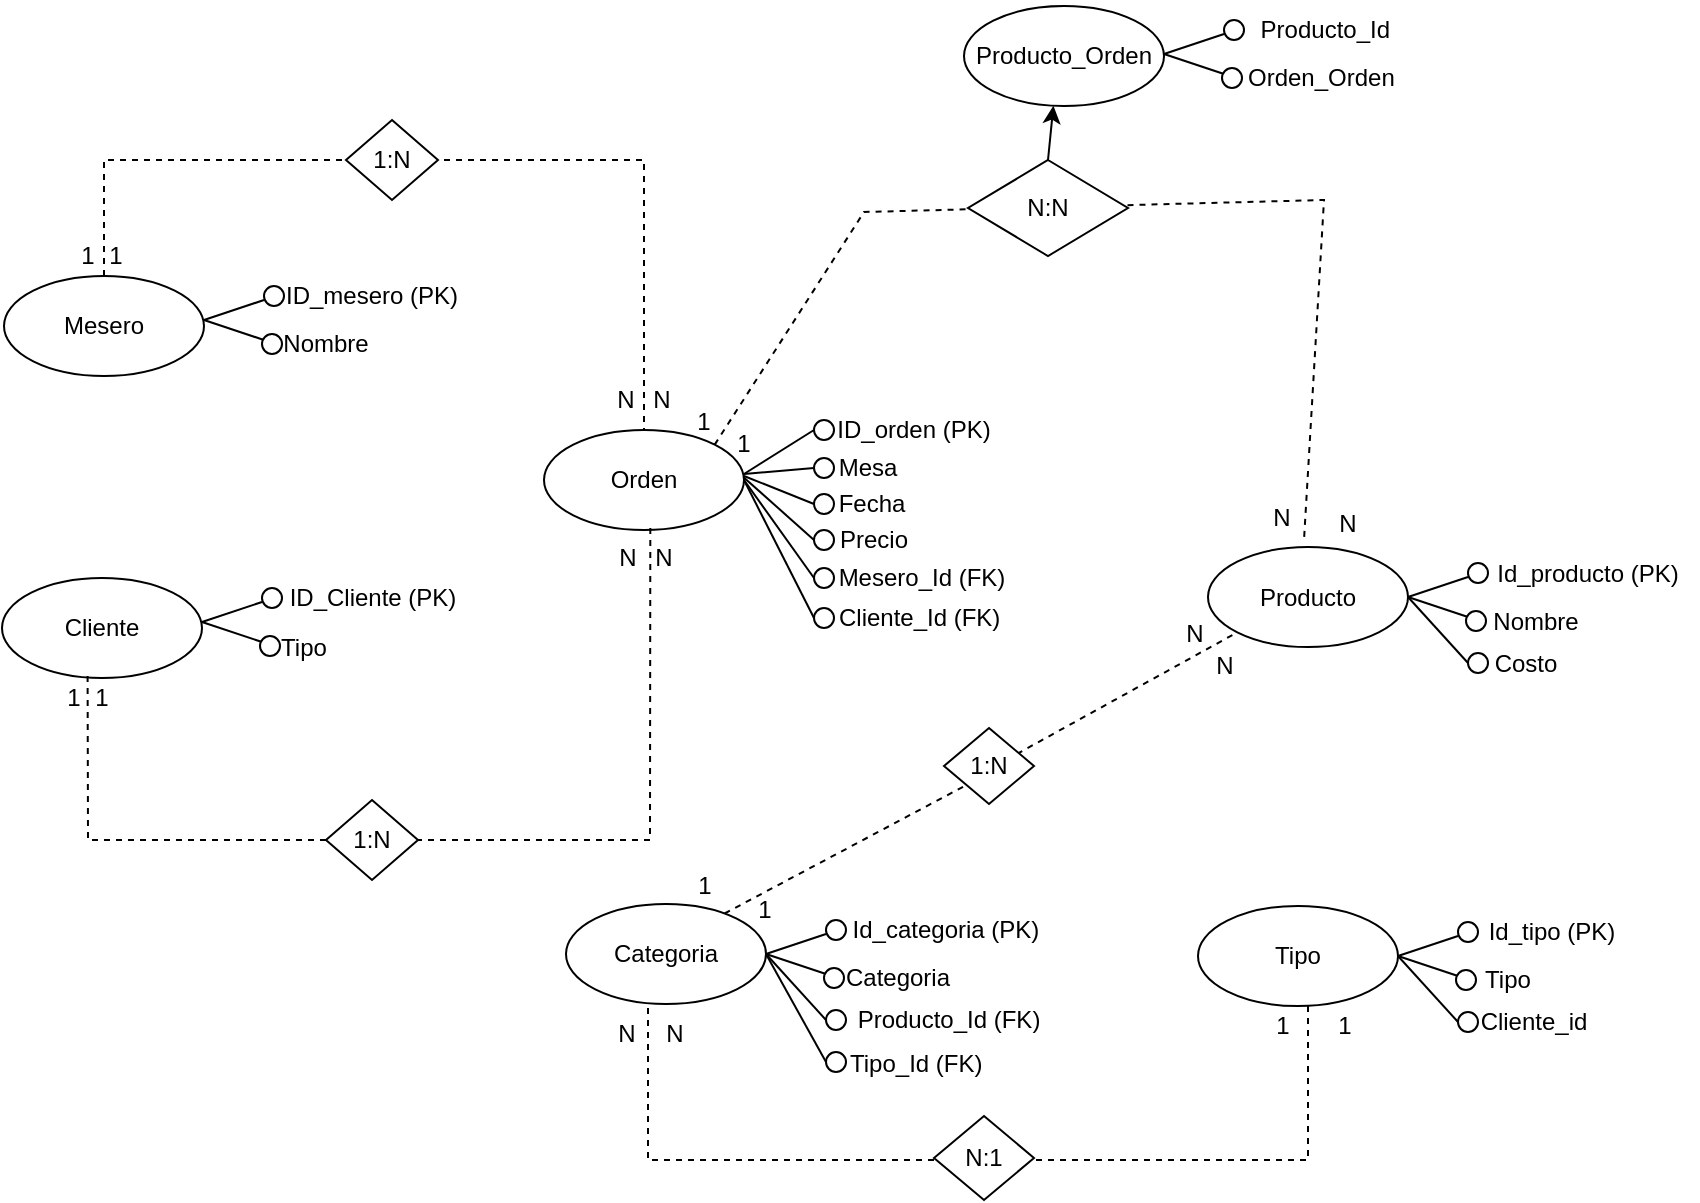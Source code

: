 <mxfile version="24.7.7">
  <diagram name="Página-1" id="jNqHkClSoo1xhbkuwsh4">
    <mxGraphModel dx="1541" dy="1875" grid="1" gridSize="10" guides="1" tooltips="1" connect="1" arrows="1" fold="1" page="1" pageScale="1" pageWidth="827" pageHeight="1169" math="0" shadow="0">
      <root>
        <mxCell id="0" />
        <mxCell id="1" parent="0" />
        <mxCell id="AIV8S_M2chggLrk_vw_f-16" value="Cliente" style="ellipse;whiteSpace=wrap;html=1;" parent="1" vertex="1">
          <mxGeometry x="39" y="229" width="100" height="50" as="geometry" />
        </mxCell>
        <mxCell id="AIV8S_M2chggLrk_vw_f-17" value="" style="endArrow=none;html=1;rounded=0;" parent="1" edge="1">
          <mxGeometry width="50" height="50" relative="1" as="geometry">
            <mxPoint x="139" y="251" as="sourcePoint" />
            <mxPoint x="169" y="241" as="targetPoint" />
          </mxGeometry>
        </mxCell>
        <mxCell id="AIV8S_M2chggLrk_vw_f-18" value="" style="endArrow=none;html=1;rounded=0;" parent="1" edge="1">
          <mxGeometry width="50" height="50" relative="1" as="geometry">
            <mxPoint x="139" y="251" as="sourcePoint" />
            <mxPoint x="169" y="261" as="targetPoint" />
          </mxGeometry>
        </mxCell>
        <mxCell id="AIV8S_M2chggLrk_vw_f-19" value="" style="ellipse;whiteSpace=wrap;html=1;aspect=fixed;" parent="1" vertex="1">
          <mxGeometry x="169" y="234" width="10" height="10" as="geometry" />
        </mxCell>
        <mxCell id="AIV8S_M2chggLrk_vw_f-20" value="" style="ellipse;whiteSpace=wrap;html=1;aspect=fixed;" parent="1" vertex="1">
          <mxGeometry x="168" y="258" width="10" height="10" as="geometry" />
        </mxCell>
        <mxCell id="AIV8S_M2chggLrk_vw_f-21" value="ID_Cliente (PK)" style="text;html=1;align=center;verticalAlign=middle;whiteSpace=wrap;rounded=0;" parent="1" vertex="1">
          <mxGeometry x="179" y="224" width="91" height="30" as="geometry" />
        </mxCell>
        <mxCell id="AIV8S_M2chggLrk_vw_f-22" value="Tipo" style="text;html=1;align=center;verticalAlign=middle;whiteSpace=wrap;rounded=0;" parent="1" vertex="1">
          <mxGeometry x="160" y="249" width="60" height="30" as="geometry" />
        </mxCell>
        <mxCell id="AIV8S_M2chggLrk_vw_f-23" value="Mesero" style="ellipse;whiteSpace=wrap;html=1;" parent="1" vertex="1">
          <mxGeometry x="40" y="78" width="100" height="50" as="geometry" />
        </mxCell>
        <mxCell id="AIV8S_M2chggLrk_vw_f-24" value="" style="endArrow=none;html=1;rounded=0;" parent="1" edge="1">
          <mxGeometry width="50" height="50" relative="1" as="geometry">
            <mxPoint x="140" y="100" as="sourcePoint" />
            <mxPoint x="170" y="90" as="targetPoint" />
          </mxGeometry>
        </mxCell>
        <mxCell id="AIV8S_M2chggLrk_vw_f-25" value="" style="endArrow=none;html=1;rounded=0;" parent="1" edge="1">
          <mxGeometry width="50" height="50" relative="1" as="geometry">
            <mxPoint x="140" y="100" as="sourcePoint" />
            <mxPoint x="170" y="110" as="targetPoint" />
          </mxGeometry>
        </mxCell>
        <mxCell id="AIV8S_M2chggLrk_vw_f-26" value="" style="ellipse;whiteSpace=wrap;html=1;aspect=fixed;" parent="1" vertex="1">
          <mxGeometry x="170" y="83" width="10" height="10" as="geometry" />
        </mxCell>
        <mxCell id="AIV8S_M2chggLrk_vw_f-27" value="" style="ellipse;whiteSpace=wrap;html=1;aspect=fixed;" parent="1" vertex="1">
          <mxGeometry x="169" y="107" width="10" height="10" as="geometry" />
        </mxCell>
        <mxCell id="AIV8S_M2chggLrk_vw_f-28" value="ID_mesero (PK)" style="text;html=1;align=center;verticalAlign=middle;whiteSpace=wrap;rounded=0;" parent="1" vertex="1">
          <mxGeometry x="178" y="73" width="92" height="30" as="geometry" />
        </mxCell>
        <mxCell id="AIV8S_M2chggLrk_vw_f-29" value="Nombre" style="text;html=1;align=center;verticalAlign=middle;whiteSpace=wrap;rounded=0;" parent="1" vertex="1">
          <mxGeometry x="171" y="97" width="60" height="30" as="geometry" />
        </mxCell>
        <mxCell id="AIV8S_M2chggLrk_vw_f-30" value="Orden" style="ellipse;whiteSpace=wrap;html=1;" parent="1" vertex="1">
          <mxGeometry x="310" y="155" width="100" height="50" as="geometry" />
        </mxCell>
        <mxCell id="AIV8S_M2chggLrk_vw_f-31" value="" style="endArrow=none;html=1;rounded=0;entryX=0;entryY=0.5;entryDx=0;entryDy=0;" parent="1" target="AIV8S_M2chggLrk_vw_f-33" edge="1">
          <mxGeometry width="50" height="50" relative="1" as="geometry">
            <mxPoint x="410" y="177" as="sourcePoint" />
            <mxPoint x="440" y="167" as="targetPoint" />
          </mxGeometry>
        </mxCell>
        <mxCell id="AIV8S_M2chggLrk_vw_f-32" value="" style="endArrow=none;html=1;rounded=0;entryX=0;entryY=0.5;entryDx=0;entryDy=0;" parent="1" target="AIV8S_M2chggLrk_vw_f-34" edge="1">
          <mxGeometry width="50" height="50" relative="1" as="geometry">
            <mxPoint x="410" y="177" as="sourcePoint" />
            <mxPoint x="440" y="170" as="targetPoint" />
          </mxGeometry>
        </mxCell>
        <mxCell id="AIV8S_M2chggLrk_vw_f-33" value="" style="ellipse;whiteSpace=wrap;html=1;aspect=fixed;" parent="1" vertex="1">
          <mxGeometry x="445" y="150" width="10" height="10" as="geometry" />
        </mxCell>
        <mxCell id="AIV8S_M2chggLrk_vw_f-34" value="" style="ellipse;whiteSpace=wrap;html=1;aspect=fixed;" parent="1" vertex="1">
          <mxGeometry x="445" y="169" width="10" height="10" as="geometry" />
        </mxCell>
        <mxCell id="AIV8S_M2chggLrk_vw_f-35" value="ID_orden (PK)" style="text;html=1;align=center;verticalAlign=middle;whiteSpace=wrap;rounded=0;" parent="1" vertex="1">
          <mxGeometry x="449" y="140" width="92" height="30" as="geometry" />
        </mxCell>
        <mxCell id="AIV8S_M2chggLrk_vw_f-36" value="Mesa" style="text;html=1;align=center;verticalAlign=middle;whiteSpace=wrap;rounded=0;" parent="1" vertex="1">
          <mxGeometry x="442" y="159" width="60" height="30" as="geometry" />
        </mxCell>
        <mxCell id="AIV8S_M2chggLrk_vw_f-41" value="" style="ellipse;whiteSpace=wrap;html=1;aspect=fixed;" parent="1" vertex="1">
          <mxGeometry x="445" y="187" width="10" height="10" as="geometry" />
        </mxCell>
        <mxCell id="AIV8S_M2chggLrk_vw_f-42" value="" style="endArrow=none;html=1;rounded=0;entryX=0;entryY=0.5;entryDx=0;entryDy=0;" parent="1" target="AIV8S_M2chggLrk_vw_f-41" edge="1">
          <mxGeometry width="50" height="50" relative="1" as="geometry">
            <mxPoint x="410" y="178" as="sourcePoint" />
            <mxPoint x="440" y="200" as="targetPoint" />
          </mxGeometry>
        </mxCell>
        <mxCell id="AIV8S_M2chggLrk_vw_f-43" value="Fecha" style="text;html=1;align=center;verticalAlign=middle;whiteSpace=wrap;rounded=0;" parent="1" vertex="1">
          <mxGeometry x="444" y="177" width="60" height="30" as="geometry" />
        </mxCell>
        <mxCell id="AIV8S_M2chggLrk_vw_f-45" value="" style="ellipse;whiteSpace=wrap;html=1;aspect=fixed;" parent="1" vertex="1">
          <mxGeometry x="445" y="205" width="10" height="10" as="geometry" />
        </mxCell>
        <mxCell id="AIV8S_M2chggLrk_vw_f-46" value="" style="ellipse;whiteSpace=wrap;html=1;aspect=fixed;" parent="1" vertex="1">
          <mxGeometry x="445" y="224" width="10" height="10" as="geometry" />
        </mxCell>
        <mxCell id="AIV8S_M2chggLrk_vw_f-47" value="" style="ellipse;whiteSpace=wrap;html=1;aspect=fixed;" parent="1" vertex="1">
          <mxGeometry x="445" y="244" width="10" height="10" as="geometry" />
        </mxCell>
        <mxCell id="AIV8S_M2chggLrk_vw_f-48" value="" style="endArrow=none;html=1;rounded=0;entryX=0.999;entryY=0.474;entryDx=0;entryDy=0;entryPerimeter=0;exitX=0;exitY=0.5;exitDx=0;exitDy=0;" parent="1" source="AIV8S_M2chggLrk_vw_f-45" target="AIV8S_M2chggLrk_vw_f-30" edge="1">
          <mxGeometry width="50" height="50" relative="1" as="geometry">
            <mxPoint x="460" y="240" as="sourcePoint" />
            <mxPoint x="510" y="190" as="targetPoint" />
          </mxGeometry>
        </mxCell>
        <mxCell id="AIV8S_M2chggLrk_vw_f-49" value="" style="endArrow=none;html=1;rounded=0;exitX=1;exitY=0.5;exitDx=0;exitDy=0;entryX=0;entryY=0.5;entryDx=0;entryDy=0;" parent="1" source="AIV8S_M2chggLrk_vw_f-30" target="AIV8S_M2chggLrk_vw_f-46" edge="1">
          <mxGeometry width="50" height="50" relative="1" as="geometry">
            <mxPoint x="390" y="280" as="sourcePoint" />
            <mxPoint x="440" y="230" as="targetPoint" />
          </mxGeometry>
        </mxCell>
        <mxCell id="AIV8S_M2chggLrk_vw_f-50" value="" style="endArrow=none;html=1;rounded=0;exitX=1;exitY=0.5;exitDx=0;exitDy=0;entryX=0;entryY=0.5;entryDx=0;entryDy=0;" parent="1" source="AIV8S_M2chggLrk_vw_f-30" target="AIV8S_M2chggLrk_vw_f-47" edge="1">
          <mxGeometry width="50" height="50" relative="1" as="geometry">
            <mxPoint x="390" y="300" as="sourcePoint" />
            <mxPoint x="440" y="250" as="targetPoint" />
          </mxGeometry>
        </mxCell>
        <mxCell id="AIV8S_M2chggLrk_vw_f-51" value="Precio" style="text;html=1;align=center;verticalAlign=middle;whiteSpace=wrap;rounded=0;" parent="1" vertex="1">
          <mxGeometry x="445" y="195" width="60" height="30" as="geometry" />
        </mxCell>
        <mxCell id="AIV8S_M2chggLrk_vw_f-52" value="Mesero_Id (FK)" style="text;html=1;align=center;verticalAlign=middle;whiteSpace=wrap;rounded=0;" parent="1" vertex="1">
          <mxGeometry x="455" y="214" width="88" height="30" as="geometry" />
        </mxCell>
        <mxCell id="AIV8S_M2chggLrk_vw_f-53" value="Cliente_Id (FK)&amp;nbsp;" style="text;html=1;align=center;verticalAlign=middle;whiteSpace=wrap;rounded=0;" parent="1" vertex="1">
          <mxGeometry x="451.5" y="234" width="95" height="30" as="geometry" />
        </mxCell>
        <mxCell id="AIV8S_M2chggLrk_vw_f-54" value="" style="endArrow=none;dashed=1;html=1;rounded=0;entryX=0.386;entryY=0.002;entryDx=0;entryDy=0;entryPerimeter=0;exitX=0.428;exitY=0.98;exitDx=0;exitDy=0;exitPerimeter=0;" parent="1" source="AIV8S_M2chggLrk_vw_f-16" target="AIV8S_M2chggLrk_vw_f-68" edge="1">
          <mxGeometry width="50" height="50" relative="1" as="geometry">
            <mxPoint x="190" y="350" as="sourcePoint" />
            <mxPoint x="240" y="300" as="targetPoint" />
            <Array as="points">
              <mxPoint x="82" y="360" />
              <mxPoint x="363" y="360" />
            </Array>
          </mxGeometry>
        </mxCell>
        <mxCell id="AIV8S_M2chggLrk_vw_f-55" value="1" style="text;html=1;align=center;verticalAlign=middle;whiteSpace=wrap;rounded=0;" parent="1" vertex="1">
          <mxGeometry x="45" y="274" width="60" height="30" as="geometry" />
        </mxCell>
        <mxCell id="AIV8S_M2chggLrk_vw_f-57" value="1" style="text;html=1;align=center;verticalAlign=middle;whiteSpace=wrap;rounded=0;" parent="1" vertex="1">
          <mxGeometry x="59" y="274" width="60" height="30" as="geometry" />
        </mxCell>
        <mxCell id="AIV8S_M2chggLrk_vw_f-60" value="1:N" style="rhombus;whiteSpace=wrap;html=1;" parent="1" vertex="1">
          <mxGeometry x="201" y="340" width="46" height="40" as="geometry" />
        </mxCell>
        <mxCell id="AIV8S_M2chggLrk_vw_f-61" value="" style="endArrow=none;dashed=1;html=1;rounded=0;entryX=0.5;entryY=0;entryDx=0;entryDy=0;exitX=0.5;exitY=0;exitDx=0;exitDy=0;" parent="1" source="AIV8S_M2chggLrk_vw_f-23" target="AIV8S_M2chggLrk_vw_f-30" edge="1">
          <mxGeometry width="50" height="50" relative="1" as="geometry">
            <mxPoint x="300" y="190" as="sourcePoint" />
            <mxPoint x="350" y="140" as="targetPoint" />
            <Array as="points">
              <mxPoint x="90" y="20" />
              <mxPoint x="360" y="20" />
            </Array>
          </mxGeometry>
        </mxCell>
        <mxCell id="AIV8S_M2chggLrk_vw_f-63" value="1" style="text;html=1;align=center;verticalAlign=middle;whiteSpace=wrap;rounded=0;" parent="1" vertex="1">
          <mxGeometry x="52" y="53" width="60" height="30" as="geometry" />
        </mxCell>
        <mxCell id="AIV8S_M2chggLrk_vw_f-64" value="1" style="text;html=1;align=center;verticalAlign=middle;whiteSpace=wrap;rounded=0;" parent="1" vertex="1">
          <mxGeometry x="66" y="53" width="60" height="30" as="geometry" />
        </mxCell>
        <mxCell id="AIV8S_M2chggLrk_vw_f-65" value="N" style="text;html=1;align=center;verticalAlign=middle;whiteSpace=wrap;rounded=0;" parent="1" vertex="1">
          <mxGeometry x="321" y="125" width="60" height="30" as="geometry" />
        </mxCell>
        <mxCell id="AIV8S_M2chggLrk_vw_f-66" value="N" style="text;html=1;align=center;verticalAlign=middle;whiteSpace=wrap;rounded=0;" parent="1" vertex="1">
          <mxGeometry x="339" y="125" width="60" height="30" as="geometry" />
        </mxCell>
        <mxCell id="AIV8S_M2chggLrk_vw_f-67" value="N" style="text;html=1;align=center;verticalAlign=middle;whiteSpace=wrap;rounded=0;" parent="1" vertex="1">
          <mxGeometry x="322" y="204" width="60" height="30" as="geometry" />
        </mxCell>
        <mxCell id="AIV8S_M2chggLrk_vw_f-68" value="N" style="text;html=1;align=center;verticalAlign=middle;whiteSpace=wrap;rounded=0;" parent="1" vertex="1">
          <mxGeometry x="340" y="204" width="60" height="30" as="geometry" />
        </mxCell>
        <mxCell id="AIV8S_M2chggLrk_vw_f-69" value="1:N" style="rhombus;whiteSpace=wrap;html=1;" parent="1" vertex="1">
          <mxGeometry x="211" width="46" height="40" as="geometry" />
        </mxCell>
        <mxCell id="AIV8S_M2chggLrk_vw_f-79" value="Producto" style="ellipse;whiteSpace=wrap;html=1;" parent="1" vertex="1">
          <mxGeometry x="642" y="213.5" width="100" height="50" as="geometry" />
        </mxCell>
        <mxCell id="AIV8S_M2chggLrk_vw_f-80" value="Id_producto (PK)" style="text;html=1;align=center;verticalAlign=middle;whiteSpace=wrap;rounded=0;" parent="1" vertex="1">
          <mxGeometry x="777" y="211.5" width="110" height="30" as="geometry" />
        </mxCell>
        <mxCell id="AIV8S_M2chggLrk_vw_f-81" value="" style="endArrow=none;html=1;rounded=0;" parent="1" edge="1">
          <mxGeometry width="50" height="50" relative="1" as="geometry">
            <mxPoint x="742" y="238.5" as="sourcePoint" />
            <mxPoint x="772" y="228.5" as="targetPoint" />
          </mxGeometry>
        </mxCell>
        <mxCell id="AIV8S_M2chggLrk_vw_f-82" value="" style="endArrow=none;html=1;rounded=0;" parent="1" edge="1">
          <mxGeometry width="50" height="50" relative="1" as="geometry">
            <mxPoint x="742" y="238.5" as="sourcePoint" />
            <mxPoint x="772" y="248.5" as="targetPoint" />
          </mxGeometry>
        </mxCell>
        <mxCell id="AIV8S_M2chggLrk_vw_f-83" value="" style="ellipse;whiteSpace=wrap;html=1;aspect=fixed;" parent="1" vertex="1">
          <mxGeometry x="772" y="221.5" width="10" height="10" as="geometry" />
        </mxCell>
        <mxCell id="AIV8S_M2chggLrk_vw_f-84" value="" style="ellipse;whiteSpace=wrap;html=1;aspect=fixed;" parent="1" vertex="1">
          <mxGeometry x="771" y="245.5" width="10" height="10" as="geometry" />
        </mxCell>
        <mxCell id="AIV8S_M2chggLrk_vw_f-85" value="Nombre" style="text;html=1;align=center;verticalAlign=middle;whiteSpace=wrap;rounded=0;" parent="1" vertex="1">
          <mxGeometry x="751" y="235.5" width="110" height="30" as="geometry" />
        </mxCell>
        <mxCell id="AIV8S_M2chggLrk_vw_f-86" value="" style="endArrow=none;html=1;rounded=0;exitX=1;exitY=0.5;exitDx=0;exitDy=0;entryX=0;entryY=0.5;entryDx=0;entryDy=0;" parent="1" source="AIV8S_M2chggLrk_vw_f-79" target="AIV8S_M2chggLrk_vw_f-87" edge="1">
          <mxGeometry width="50" height="50" relative="1" as="geometry">
            <mxPoint x="732" y="343.5" as="sourcePoint" />
            <mxPoint x="782" y="293.5" as="targetPoint" />
          </mxGeometry>
        </mxCell>
        <mxCell id="AIV8S_M2chggLrk_vw_f-87" value="" style="ellipse;whiteSpace=wrap;html=1;aspect=fixed;" parent="1" vertex="1">
          <mxGeometry x="772" y="266.5" width="10" height="10" as="geometry" />
        </mxCell>
        <mxCell id="AIV8S_M2chggLrk_vw_f-88" value="Costo" style="text;html=1;align=center;verticalAlign=middle;whiteSpace=wrap;rounded=0;" parent="1" vertex="1">
          <mxGeometry x="771" y="256.5" width="60" height="30" as="geometry" />
        </mxCell>
        <mxCell id="AIV8S_M2chggLrk_vw_f-89" value="" style="endArrow=none;dashed=1;html=1;rounded=0;exitX=1;exitY=0;exitDx=0;exitDy=0;" parent="1" source="AIV8S_M2chggLrk_vw_f-30" edge="1">
          <mxGeometry width="50" height="50" relative="1" as="geometry">
            <mxPoint x="670" y="110" as="sourcePoint" />
            <mxPoint x="690" y="210" as="targetPoint" />
            <Array as="points">
              <mxPoint x="470" y="46" />
              <mxPoint x="700" y="40" />
            </Array>
          </mxGeometry>
        </mxCell>
        <mxCell id="AIV8S_M2chggLrk_vw_f-104" value="N:N" style="rhombus;whiteSpace=wrap;html=1;" parent="1" vertex="1">
          <mxGeometry x="522" y="20" width="80" height="48" as="geometry" />
        </mxCell>
        <mxCell id="AIV8S_M2chggLrk_vw_f-105" value="Producto_Orden" style="ellipse;whiteSpace=wrap;html=1;" parent="1" vertex="1">
          <mxGeometry x="520" y="-57" width="100" height="50" as="geometry" />
        </mxCell>
        <mxCell id="AIV8S_M2chggLrk_vw_f-106" value="Producto_Id&amp;nbsp;&amp;nbsp;" style="text;html=1;align=center;verticalAlign=middle;whiteSpace=wrap;rounded=0;" parent="1" vertex="1">
          <mxGeometry x="649" y="-60" width="110" height="30" as="geometry" />
        </mxCell>
        <mxCell id="AIV8S_M2chggLrk_vw_f-107" value="Orden_Orden" style="text;whiteSpace=wrap;" parent="1" vertex="1">
          <mxGeometry x="660" y="-35" width="180" height="40" as="geometry" />
        </mxCell>
        <mxCell id="AIV8S_M2chggLrk_vw_f-108" value="" style="endArrow=none;html=1;rounded=0;" parent="1" edge="1">
          <mxGeometry width="50" height="50" relative="1" as="geometry">
            <mxPoint x="620" y="-33" as="sourcePoint" />
            <mxPoint x="650" y="-43" as="targetPoint" />
          </mxGeometry>
        </mxCell>
        <mxCell id="AIV8S_M2chggLrk_vw_f-109" value="" style="endArrow=none;html=1;rounded=0;" parent="1" edge="1">
          <mxGeometry width="50" height="50" relative="1" as="geometry">
            <mxPoint x="620" y="-33" as="sourcePoint" />
            <mxPoint x="650" y="-23" as="targetPoint" />
          </mxGeometry>
        </mxCell>
        <mxCell id="AIV8S_M2chggLrk_vw_f-110" value="" style="ellipse;whiteSpace=wrap;html=1;aspect=fixed;" parent="1" vertex="1">
          <mxGeometry x="650" y="-50" width="10" height="10" as="geometry" />
        </mxCell>
        <mxCell id="AIV8S_M2chggLrk_vw_f-111" value="" style="ellipse;whiteSpace=wrap;html=1;aspect=fixed;" parent="1" vertex="1">
          <mxGeometry x="649" y="-26" width="10" height="10" as="geometry" />
        </mxCell>
        <mxCell id="AIV8S_M2chggLrk_vw_f-112" value="" style="endArrow=classic;html=1;rounded=0;entryX=0.447;entryY=0.997;entryDx=0;entryDy=0;entryPerimeter=0;exitX=0.5;exitY=0;exitDx=0;exitDy=0;" parent="1" source="AIV8S_M2chggLrk_vw_f-104" target="AIV8S_M2chggLrk_vw_f-105" edge="1">
          <mxGeometry width="50" height="50" relative="1" as="geometry">
            <mxPoint x="610" y="60" as="sourcePoint" />
            <mxPoint x="660" y="10" as="targetPoint" />
          </mxGeometry>
        </mxCell>
        <mxCell id="AIV8S_M2chggLrk_vw_f-113" value="N" style="text;html=1;align=center;verticalAlign=middle;whiteSpace=wrap;rounded=0;" parent="1" vertex="1">
          <mxGeometry x="649" y="183.5" width="60" height="30" as="geometry" />
        </mxCell>
        <mxCell id="AIV8S_M2chggLrk_vw_f-114" value="N" style="text;html=1;align=center;verticalAlign=middle;whiteSpace=wrap;rounded=0;" parent="1" vertex="1">
          <mxGeometry x="682" y="187" width="60" height="30" as="geometry" />
        </mxCell>
        <mxCell id="AIV8S_M2chggLrk_vw_f-115" value="1" style="text;html=1;align=center;verticalAlign=middle;whiteSpace=wrap;rounded=0;" parent="1" vertex="1">
          <mxGeometry x="380" y="147" width="60" height="30" as="geometry" />
        </mxCell>
        <mxCell id="AIV8S_M2chggLrk_vw_f-116" value="1" style="text;html=1;align=center;verticalAlign=middle;whiteSpace=wrap;rounded=0;" parent="1" vertex="1">
          <mxGeometry x="360" y="136" width="60" height="30" as="geometry" />
        </mxCell>
        <mxCell id="zsenlaJqCBlS8G3skWDb-2" value="Categoria" style="ellipse;whiteSpace=wrap;html=1;" vertex="1" parent="1">
          <mxGeometry x="321" y="392" width="100" height="50" as="geometry" />
        </mxCell>
        <mxCell id="zsenlaJqCBlS8G3skWDb-3" value="Id_categoria (PK)" style="text;html=1;align=center;verticalAlign=middle;whiteSpace=wrap;rounded=0;" vertex="1" parent="1">
          <mxGeometry x="456" y="390" width="110" height="30" as="geometry" />
        </mxCell>
        <mxCell id="zsenlaJqCBlS8G3skWDb-4" value="" style="endArrow=none;html=1;rounded=0;" edge="1" parent="1">
          <mxGeometry width="50" height="50" relative="1" as="geometry">
            <mxPoint x="421" y="417" as="sourcePoint" />
            <mxPoint x="451" y="407" as="targetPoint" />
          </mxGeometry>
        </mxCell>
        <mxCell id="zsenlaJqCBlS8G3skWDb-5" value="" style="endArrow=none;html=1;rounded=0;" edge="1" parent="1">
          <mxGeometry width="50" height="50" relative="1" as="geometry">
            <mxPoint x="421" y="417" as="sourcePoint" />
            <mxPoint x="451" y="427" as="targetPoint" />
          </mxGeometry>
        </mxCell>
        <mxCell id="zsenlaJqCBlS8G3skWDb-6" value="" style="ellipse;whiteSpace=wrap;html=1;aspect=fixed;" vertex="1" parent="1">
          <mxGeometry x="451" y="400" width="10" height="10" as="geometry" />
        </mxCell>
        <mxCell id="zsenlaJqCBlS8G3skWDb-7" value="" style="ellipse;whiteSpace=wrap;html=1;aspect=fixed;" vertex="1" parent="1">
          <mxGeometry x="450" y="424" width="10" height="10" as="geometry" />
        </mxCell>
        <mxCell id="zsenlaJqCBlS8G3skWDb-8" value="Categoria" style="text;html=1;align=center;verticalAlign=middle;whiteSpace=wrap;rounded=0;" vertex="1" parent="1">
          <mxGeometry x="432" y="414" width="110" height="30" as="geometry" />
        </mxCell>
        <mxCell id="zsenlaJqCBlS8G3skWDb-9" value="" style="endArrow=none;html=1;rounded=0;exitX=1;exitY=0.5;exitDx=0;exitDy=0;entryX=0;entryY=0.5;entryDx=0;entryDy=0;" edge="1" parent="1" source="zsenlaJqCBlS8G3skWDb-2" target="zsenlaJqCBlS8G3skWDb-10">
          <mxGeometry width="50" height="50" relative="1" as="geometry">
            <mxPoint x="411" y="522" as="sourcePoint" />
            <mxPoint x="461" y="472" as="targetPoint" />
          </mxGeometry>
        </mxCell>
        <mxCell id="zsenlaJqCBlS8G3skWDb-10" value="" style="ellipse;whiteSpace=wrap;html=1;aspect=fixed;" vertex="1" parent="1">
          <mxGeometry x="451" y="445" width="10" height="10" as="geometry" />
        </mxCell>
        <mxCell id="zsenlaJqCBlS8G3skWDb-11" value="Producto_Id (FK)" style="text;html=1;align=center;verticalAlign=middle;whiteSpace=wrap;rounded=0;" vertex="1" parent="1">
          <mxGeometry x="464" y="435" width="97" height="30" as="geometry" />
        </mxCell>
        <mxCell id="zsenlaJqCBlS8G3skWDb-12" value="" style="ellipse;whiteSpace=wrap;html=1;aspect=fixed;" vertex="1" parent="1">
          <mxGeometry x="451" y="466" width="10" height="10" as="geometry" />
        </mxCell>
        <mxCell id="zsenlaJqCBlS8G3skWDb-13" value="" style="endArrow=none;html=1;rounded=0;exitX=1;exitY=0.5;exitDx=0;exitDy=0;" edge="1" parent="1" source="zsenlaJqCBlS8G3skWDb-2">
          <mxGeometry width="50" height="50" relative="1" as="geometry">
            <mxPoint x="401" y="521" as="sourcePoint" />
            <mxPoint x="451" y="471" as="targetPoint" />
          </mxGeometry>
        </mxCell>
        <mxCell id="zsenlaJqCBlS8G3skWDb-14" value="Tipo_Id (FK)" style="text;whiteSpace=wrap;" vertex="1" parent="1">
          <mxGeometry x="461" y="458" width="70" height="40" as="geometry" />
        </mxCell>
        <mxCell id="zsenlaJqCBlS8G3skWDb-23" value="Id_tipo (PK)" style="text;html=1;align=center;verticalAlign=middle;whiteSpace=wrap;rounded=0;" vertex="1" parent="1">
          <mxGeometry x="759" y="391" width="110" height="30" as="geometry" />
        </mxCell>
        <mxCell id="zsenlaJqCBlS8G3skWDb-24" value="Cliente_id" style="text;html=1;align=center;verticalAlign=middle;whiteSpace=wrap;rounded=0;" vertex="1" parent="1">
          <mxGeometry x="750" y="436" width="110" height="30" as="geometry" />
        </mxCell>
        <mxCell id="zsenlaJqCBlS8G3skWDb-25" value="Tipo" style="ellipse;whiteSpace=wrap;html=1;" vertex="1" parent="1">
          <mxGeometry x="637" y="393" width="100" height="50" as="geometry" />
        </mxCell>
        <mxCell id="zsenlaJqCBlS8G3skWDb-26" value="" style="endArrow=none;html=1;rounded=0;" edge="1" parent="1">
          <mxGeometry width="50" height="50" relative="1" as="geometry">
            <mxPoint x="737" y="418" as="sourcePoint" />
            <mxPoint x="767" y="408" as="targetPoint" />
          </mxGeometry>
        </mxCell>
        <mxCell id="zsenlaJqCBlS8G3skWDb-27" value="" style="endArrow=none;html=1;rounded=0;" edge="1" parent="1">
          <mxGeometry width="50" height="50" relative="1" as="geometry">
            <mxPoint x="737" y="418" as="sourcePoint" />
            <mxPoint x="767" y="428" as="targetPoint" />
          </mxGeometry>
        </mxCell>
        <mxCell id="zsenlaJqCBlS8G3skWDb-28" value="" style="ellipse;whiteSpace=wrap;html=1;aspect=fixed;" vertex="1" parent="1">
          <mxGeometry x="767" y="401" width="10" height="10" as="geometry" />
        </mxCell>
        <mxCell id="zsenlaJqCBlS8G3skWDb-29" value="" style="ellipse;whiteSpace=wrap;html=1;aspect=fixed;" vertex="1" parent="1">
          <mxGeometry x="766" y="425" width="10" height="10" as="geometry" />
        </mxCell>
        <mxCell id="zsenlaJqCBlS8G3skWDb-30" value="Tipo" style="text;html=1;align=center;verticalAlign=middle;whiteSpace=wrap;rounded=0;" vertex="1" parent="1">
          <mxGeometry x="737" y="415" width="110" height="30" as="geometry" />
        </mxCell>
        <mxCell id="zsenlaJqCBlS8G3skWDb-31" value="" style="endArrow=none;html=1;rounded=0;exitX=1;exitY=0.5;exitDx=0;exitDy=0;entryX=0;entryY=0.5;entryDx=0;entryDy=0;" edge="1" parent="1" source="zsenlaJqCBlS8G3skWDb-25" target="zsenlaJqCBlS8G3skWDb-32">
          <mxGeometry width="50" height="50" relative="1" as="geometry">
            <mxPoint x="727" y="523" as="sourcePoint" />
            <mxPoint x="777" y="473" as="targetPoint" />
          </mxGeometry>
        </mxCell>
        <mxCell id="zsenlaJqCBlS8G3skWDb-32" value="" style="ellipse;whiteSpace=wrap;html=1;aspect=fixed;" vertex="1" parent="1">
          <mxGeometry x="767" y="446" width="10" height="10" as="geometry" />
        </mxCell>
        <mxCell id="zsenlaJqCBlS8G3skWDb-36" value="" style="endArrow=none;dashed=1;html=1;rounded=0;exitX=0.811;exitY=0.341;exitDx=0;exitDy=0;exitPerimeter=0;entryX=0;entryY=1;entryDx=0;entryDy=0;" edge="1" parent="1" source="zsenlaJqCBlS8G3skWDb-51" target="AIV8S_M2chggLrk_vw_f-79">
          <mxGeometry width="50" height="50" relative="1" as="geometry">
            <mxPoint x="750" y="290" as="sourcePoint" />
            <mxPoint x="800" y="240" as="targetPoint" />
          </mxGeometry>
        </mxCell>
        <mxCell id="zsenlaJqCBlS8G3skWDb-37" value="" style="endArrow=none;dashed=1;html=1;rounded=0;exitX=0.41;exitY=1.04;exitDx=0;exitDy=0;exitPerimeter=0;" edge="1" parent="1" source="zsenlaJqCBlS8G3skWDb-2">
          <mxGeometry width="50" height="50" relative="1" as="geometry">
            <mxPoint x="642" y="492" as="sourcePoint" />
            <mxPoint x="692" y="442" as="targetPoint" />
            <Array as="points">
              <mxPoint x="362" y="520" />
              <mxPoint x="692" y="520" />
            </Array>
          </mxGeometry>
        </mxCell>
        <mxCell id="zsenlaJqCBlS8G3skWDb-38" value="1" style="text;html=1;align=center;verticalAlign=middle;resizable=0;points=[];autosize=1;strokeColor=none;fillColor=none;" vertex="1" parent="1">
          <mxGeometry x="695" y="438" width="30" height="30" as="geometry" />
        </mxCell>
        <mxCell id="zsenlaJqCBlS8G3skWDb-39" value="1" style="text;html=1;align=center;verticalAlign=middle;resizable=0;points=[];autosize=1;strokeColor=none;fillColor=none;" vertex="1" parent="1">
          <mxGeometry x="664" y="438" width="30" height="30" as="geometry" />
        </mxCell>
        <mxCell id="zsenlaJqCBlS8G3skWDb-40" value="N" style="text;html=1;align=center;verticalAlign=middle;resizable=0;points=[];autosize=1;strokeColor=none;fillColor=none;" vertex="1" parent="1">
          <mxGeometry x="336" y="442" width="30" height="30" as="geometry" />
        </mxCell>
        <mxCell id="zsenlaJqCBlS8G3skWDb-41" value="N" style="text;html=1;align=center;verticalAlign=middle;resizable=0;points=[];autosize=1;strokeColor=none;fillColor=none;" vertex="1" parent="1">
          <mxGeometry x="360" y="442" width="30" height="30" as="geometry" />
        </mxCell>
        <mxCell id="zsenlaJqCBlS8G3skWDb-44" value="N:1" style="rhombus;whiteSpace=wrap;html=1;" vertex="1" parent="1">
          <mxGeometry x="505" y="498" width="50" height="42" as="geometry" />
        </mxCell>
        <mxCell id="zsenlaJqCBlS8G3skWDb-45" value="1" style="text;html=1;align=center;verticalAlign=middle;resizable=0;points=[];autosize=1;strokeColor=none;fillColor=none;" vertex="1" parent="1">
          <mxGeometry x="375" y="368" width="30" height="30" as="geometry" />
        </mxCell>
        <mxCell id="zsenlaJqCBlS8G3skWDb-46" value="1" style="text;html=1;align=center;verticalAlign=middle;resizable=0;points=[];autosize=1;strokeColor=none;fillColor=none;" vertex="1" parent="1">
          <mxGeometry x="405" y="380" width="30" height="30" as="geometry" />
        </mxCell>
        <mxCell id="zsenlaJqCBlS8G3skWDb-47" value="N" style="text;html=1;align=center;verticalAlign=middle;resizable=0;points=[];autosize=1;strokeColor=none;fillColor=none;" vertex="1" parent="1">
          <mxGeometry x="635" y="258" width="30" height="30" as="geometry" />
        </mxCell>
        <mxCell id="zsenlaJqCBlS8G3skWDb-48" value="N" style="text;html=1;align=center;verticalAlign=middle;resizable=0;points=[];autosize=1;strokeColor=none;fillColor=none;" vertex="1" parent="1">
          <mxGeometry x="620" y="241.5" width="30" height="30" as="geometry" />
        </mxCell>
        <mxCell id="zsenlaJqCBlS8G3skWDb-52" value="" style="endArrow=none;dashed=1;html=1;rounded=0;exitX=0.793;exitY=0.095;exitDx=0;exitDy=0;exitPerimeter=0;entryX=0;entryY=1;entryDx=0;entryDy=0;" edge="1" parent="1" source="zsenlaJqCBlS8G3skWDb-2" target="zsenlaJqCBlS8G3skWDb-51">
          <mxGeometry width="50" height="50" relative="1" as="geometry">
            <mxPoint x="400" y="397" as="sourcePoint" />
            <mxPoint x="656" y="256" as="targetPoint" />
          </mxGeometry>
        </mxCell>
        <mxCell id="zsenlaJqCBlS8G3skWDb-51" value="1:N" style="rhombus;whiteSpace=wrap;html=1;" vertex="1" parent="1">
          <mxGeometry x="510" y="304" width="45" height="38" as="geometry" />
        </mxCell>
      </root>
    </mxGraphModel>
  </diagram>
</mxfile>
